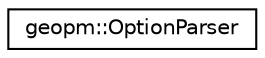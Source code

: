 digraph "Graphical Class Hierarchy"
{
 // LATEX_PDF_SIZE
  edge [fontname="Helvetica",fontsize="10",labelfontname="Helvetica",labelfontsize="10"];
  node [fontname="Helvetica",fontsize="10",shape=record];
  rankdir="LR";
  Node0 [label="geopm::OptionParser",height=0.2,width=0.4,color="black", fillcolor="white", style="filled",URL="$classgeopm_1_1_option_parser.html",tooltip=" "];
}
